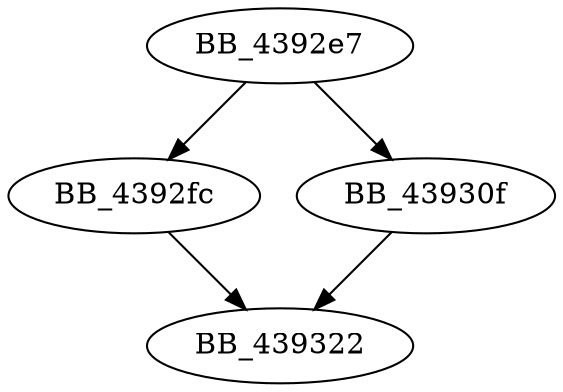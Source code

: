 DiGraph sub_4392E7{
BB_4392e7->BB_4392fc
BB_4392e7->BB_43930f
BB_4392fc->BB_439322
BB_43930f->BB_439322
}
